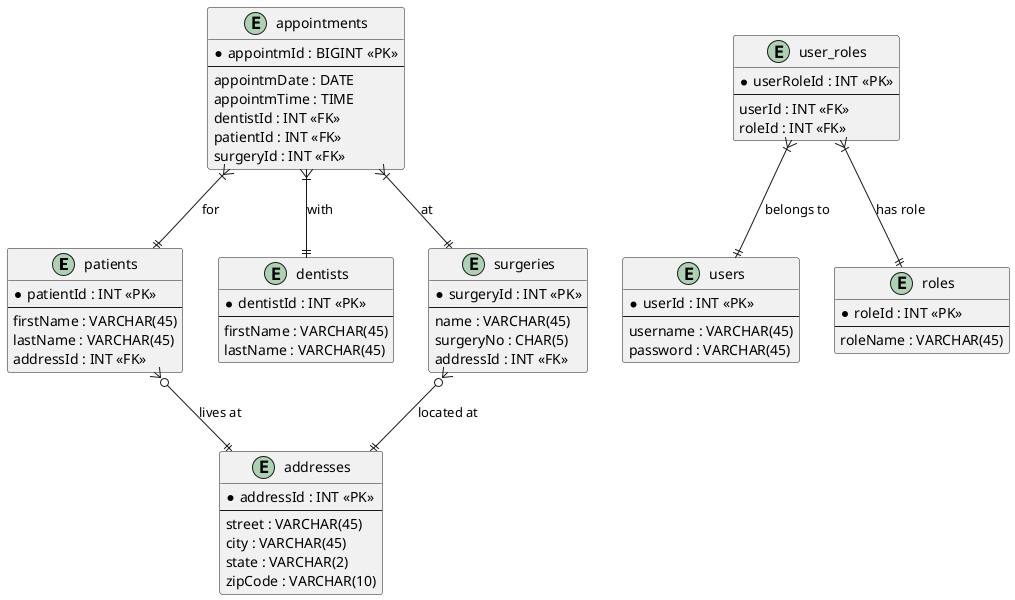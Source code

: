 @startuml

entity patients {
    * patientId : INT <<PK>>
    --
    firstName : VARCHAR(45)
    lastName : VARCHAR(45)
    addressId : INT <<FK>>
}

entity dentists {
    * dentistId : INT <<PK>>
    --
    firstName : VARCHAR(45)
    lastName : VARCHAR(45)
}

entity appointments {
    * appointmId : BIGINT <<PK>>
    --
    appointmDate : DATE
    appointmTime : TIME
    dentistId : INT <<FK>>
    patientId : INT <<FK>>
    surgeryId : INT <<FK>>
}

entity surgeries {
    * surgeryId : INT <<PK>>
    --
    name : VARCHAR(45)
    surgeryNo : CHAR(5)
    addressId : INT <<FK>>
}

entity addresses {
    * addressId : INT <<PK>>
    --
    street : VARCHAR(45)
    city : VARCHAR(45)
    state : VARCHAR(2)
    zipCode : VARCHAR(10)
}

entity users {
    * userId : INT <<PK>>
    --
    username : VARCHAR(45)
    password : VARCHAR(45)
}

entity roles {
    * roleId : INT <<PK>>
    --
    roleName : VARCHAR(45)
}

entity user_roles {
    * userRoleId : INT <<PK>>
    --
    userId : INT <<FK>>
    roleId : INT <<FK>>
}

' Relationships
patients }o--|| addresses : lives at
surgeries }o--|| addresses : located at

appointments }|--|| patients : for
appointments }|--|| dentists : with
appointments }|--|| surgeries : at

user_roles }|--|| users : belongs to
user_roles }|--|| roles : has role

@enduml
